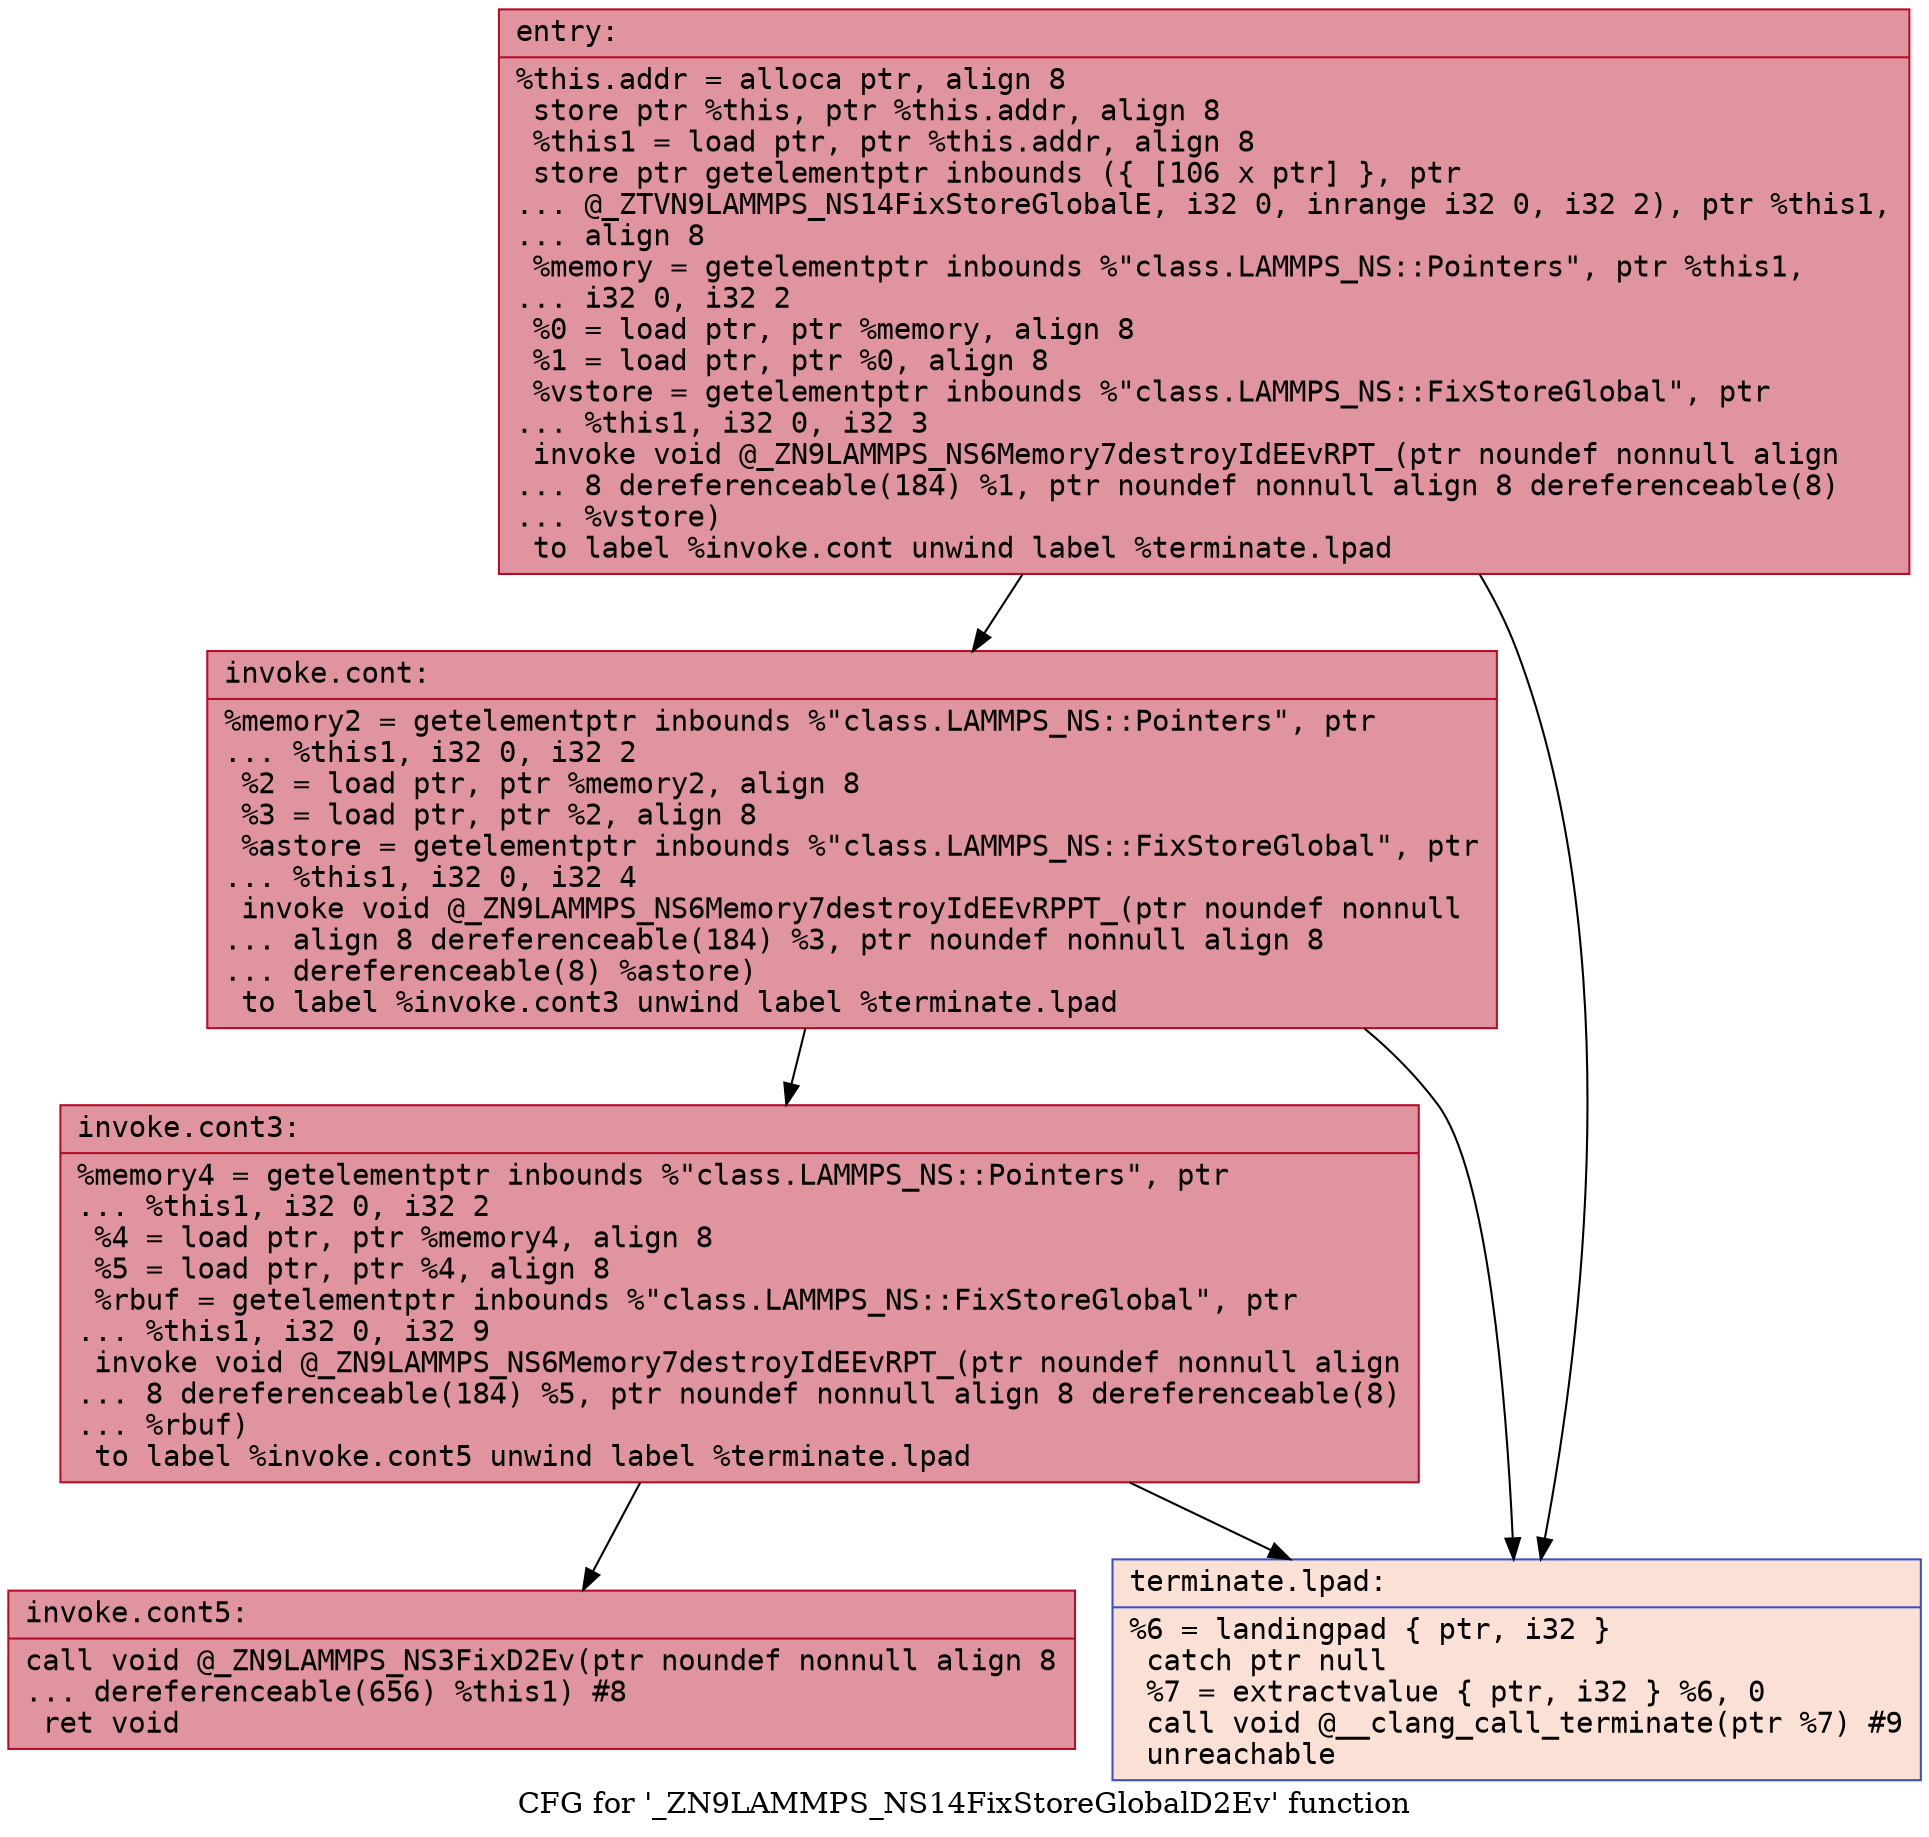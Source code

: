 digraph "CFG for '_ZN9LAMMPS_NS14FixStoreGlobalD2Ev' function" {
	label="CFG for '_ZN9LAMMPS_NS14FixStoreGlobalD2Ev' function";

	Node0x55b9684a4c90 [shape=record,color="#b70d28ff", style=filled, fillcolor="#b70d2870" fontname="Courier",label="{entry:\l|  %this.addr = alloca ptr, align 8\l  store ptr %this, ptr %this.addr, align 8\l  %this1 = load ptr, ptr %this.addr, align 8\l  store ptr getelementptr inbounds (\{ [106 x ptr] \}, ptr\l... @_ZTVN9LAMMPS_NS14FixStoreGlobalE, i32 0, inrange i32 0, i32 2), ptr %this1,\l... align 8\l  %memory = getelementptr inbounds %\"class.LAMMPS_NS::Pointers\", ptr %this1,\l... i32 0, i32 2\l  %0 = load ptr, ptr %memory, align 8\l  %1 = load ptr, ptr %0, align 8\l  %vstore = getelementptr inbounds %\"class.LAMMPS_NS::FixStoreGlobal\", ptr\l... %this1, i32 0, i32 3\l  invoke void @_ZN9LAMMPS_NS6Memory7destroyIdEEvRPT_(ptr noundef nonnull align\l... 8 dereferenceable(184) %1, ptr noundef nonnull align 8 dereferenceable(8)\l... %vstore)\l          to label %invoke.cont unwind label %terminate.lpad\l}"];
	Node0x55b9684a4c90 -> Node0x55b9684a5110[tooltip="entry -> invoke.cont\nProbability 100.00%" ];
	Node0x55b9684a4c90 -> Node0x55b9684a5160[tooltip="entry -> terminate.lpad\nProbability 0.00%" ];
	Node0x55b9684a5110 [shape=record,color="#b70d28ff", style=filled, fillcolor="#b70d2870" fontname="Courier",label="{invoke.cont:\l|  %memory2 = getelementptr inbounds %\"class.LAMMPS_NS::Pointers\", ptr\l... %this1, i32 0, i32 2\l  %2 = load ptr, ptr %memory2, align 8\l  %3 = load ptr, ptr %2, align 8\l  %astore = getelementptr inbounds %\"class.LAMMPS_NS::FixStoreGlobal\", ptr\l... %this1, i32 0, i32 4\l  invoke void @_ZN9LAMMPS_NS6Memory7destroyIdEEvRPPT_(ptr noundef nonnull\l... align 8 dereferenceable(184) %3, ptr noundef nonnull align 8\l... dereferenceable(8) %astore)\l          to label %invoke.cont3 unwind label %terminate.lpad\l}"];
	Node0x55b9684a5110 -> Node0x55b9684a56a0[tooltip="invoke.cont -> invoke.cont3\nProbability 100.00%" ];
	Node0x55b9684a5110 -> Node0x55b9684a5160[tooltip="invoke.cont -> terminate.lpad\nProbability 0.00%" ];
	Node0x55b9684a56a0 [shape=record,color="#b70d28ff", style=filled, fillcolor="#b70d2870" fontname="Courier",label="{invoke.cont3:\l|  %memory4 = getelementptr inbounds %\"class.LAMMPS_NS::Pointers\", ptr\l... %this1, i32 0, i32 2\l  %4 = load ptr, ptr %memory4, align 8\l  %5 = load ptr, ptr %4, align 8\l  %rbuf = getelementptr inbounds %\"class.LAMMPS_NS::FixStoreGlobal\", ptr\l... %this1, i32 0, i32 9\l  invoke void @_ZN9LAMMPS_NS6Memory7destroyIdEEvRPT_(ptr noundef nonnull align\l... 8 dereferenceable(184) %5, ptr noundef nonnull align 8 dereferenceable(8)\l... %rbuf)\l          to label %invoke.cont5 unwind label %terminate.lpad\l}"];
	Node0x55b9684a56a0 -> Node0x55b9684a5d80[tooltip="invoke.cont3 -> invoke.cont5\nProbability 100.00%" ];
	Node0x55b9684a56a0 -> Node0x55b9684a5160[tooltip="invoke.cont3 -> terminate.lpad\nProbability 0.00%" ];
	Node0x55b9684a5d80 [shape=record,color="#b70d28ff", style=filled, fillcolor="#b70d2870" fontname="Courier",label="{invoke.cont5:\l|  call void @_ZN9LAMMPS_NS3FixD2Ev(ptr noundef nonnull align 8\l... dereferenceable(656) %this1) #8\l  ret void\l}"];
	Node0x55b9684a5160 [shape=record,color="#3d50c3ff", style=filled, fillcolor="#f7bca170" fontname="Courier",label="{terminate.lpad:\l|  %6 = landingpad \{ ptr, i32 \}\l          catch ptr null\l  %7 = extractvalue \{ ptr, i32 \} %6, 0\l  call void @__clang_call_terminate(ptr %7) #9\l  unreachable\l}"];
}
